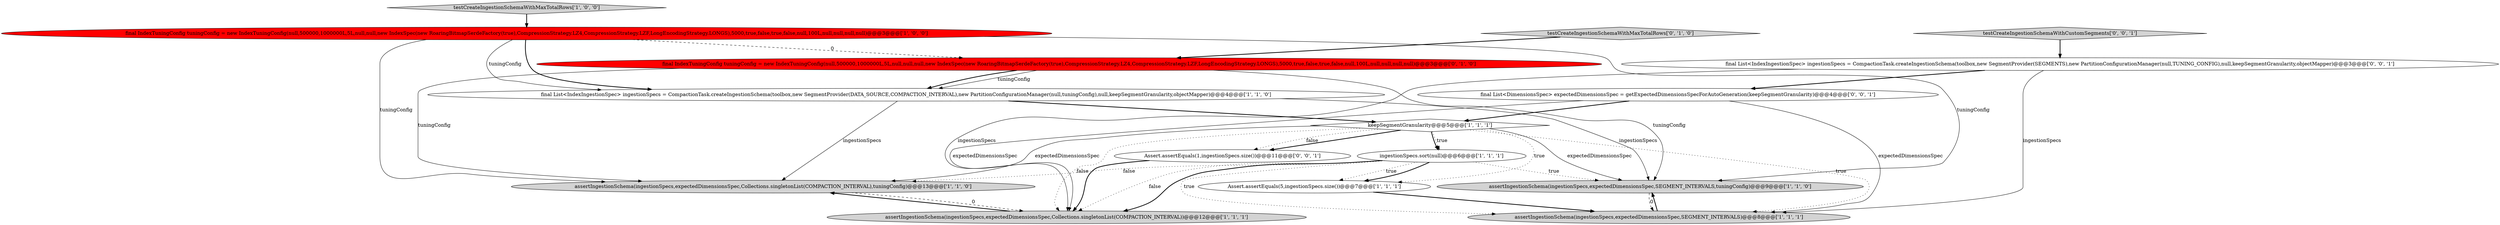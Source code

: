 digraph {
3 [style = filled, label = "testCreateIngestionSchemaWithMaxTotalRows['1', '0', '0']", fillcolor = lightgray, shape = diamond image = "AAA0AAABBB1BBB"];
1 [style = filled, label = "assertIngestionSchema(ingestionSpecs,expectedDimensionsSpec,SEGMENT_INTERVALS,tuningConfig)@@@9@@@['1', '1', '0']", fillcolor = lightgray, shape = ellipse image = "AAA0AAABBB1BBB"];
4 [style = filled, label = "assertIngestionSchema(ingestionSpecs,expectedDimensionsSpec,Collections.singletonList(COMPACTION_INTERVAL))@@@12@@@['1', '1', '1']", fillcolor = lightgray, shape = ellipse image = "AAA0AAABBB1BBB"];
6 [style = filled, label = "final IndexTuningConfig tuningConfig = new IndexTuningConfig(null,500000,1000000L,5L,null,null,new IndexSpec(new RoaringBitmapSerdeFactory(true),CompressionStrategy.LZ4,CompressionStrategy.LZF,LongEncodingStrategy.LONGS),5000,true,false,true,false,null,100L,null,null,null,null)@@@3@@@['1', '0', '0']", fillcolor = red, shape = ellipse image = "AAA1AAABBB1BBB"];
11 [style = filled, label = "testCreateIngestionSchemaWithMaxTotalRows['0', '1', '0']", fillcolor = lightgray, shape = diamond image = "AAA0AAABBB2BBB"];
13 [style = filled, label = "Assert.assertEquals(1,ingestionSpecs.size())@@@11@@@['0', '0', '1']", fillcolor = white, shape = ellipse image = "AAA0AAABBB3BBB"];
15 [style = filled, label = "testCreateIngestionSchemaWithCustomSegments['0', '0', '1']", fillcolor = lightgray, shape = diamond image = "AAA0AAABBB3BBB"];
9 [style = filled, label = "assertIngestionSchema(ingestionSpecs,expectedDimensionsSpec,Collections.singletonList(COMPACTION_INTERVAL),tuningConfig)@@@13@@@['1', '1', '0']", fillcolor = lightgray, shape = ellipse image = "AAA0AAABBB1BBB"];
7 [style = filled, label = "ingestionSpecs.sort(null)@@@6@@@['1', '1', '1']", fillcolor = white, shape = ellipse image = "AAA0AAABBB1BBB"];
12 [style = filled, label = "final List<IndexIngestionSpec> ingestionSpecs = CompactionTask.createIngestionSchema(toolbox,new SegmentProvider(SEGMENTS),new PartitionConfigurationManager(null,TUNING_CONFIG),null,keepSegmentGranularity,objectMapper)@@@3@@@['0', '0', '1']", fillcolor = white, shape = ellipse image = "AAA0AAABBB3BBB"];
14 [style = filled, label = "final List<DimensionsSpec> expectedDimensionsSpec = getExpectedDimensionsSpecForAutoGeneration(keepSegmentGranularity)@@@4@@@['0', '0', '1']", fillcolor = white, shape = ellipse image = "AAA0AAABBB3BBB"];
8 [style = filled, label = "assertIngestionSchema(ingestionSpecs,expectedDimensionsSpec,SEGMENT_INTERVALS)@@@8@@@['1', '1', '1']", fillcolor = lightgray, shape = ellipse image = "AAA0AAABBB1BBB"];
5 [style = filled, label = "Assert.assertEquals(5,ingestionSpecs.size())@@@7@@@['1', '1', '1']", fillcolor = white, shape = ellipse image = "AAA0AAABBB1BBB"];
10 [style = filled, label = "final IndexTuningConfig tuningConfig = new IndexTuningConfig(null,500000,1000000L,5L,null,null,null,new IndexSpec(new RoaringBitmapSerdeFactory(true),CompressionStrategy.LZ4,CompressionStrategy.LZF,LongEncodingStrategy.LONGS),5000,true,false,true,false,null,100L,null,null,null,null)@@@3@@@['0', '1', '0']", fillcolor = red, shape = ellipse image = "AAA1AAABBB2BBB"];
2 [style = filled, label = "keepSegmentGranularity@@@5@@@['1', '1', '1']", fillcolor = white, shape = diamond image = "AAA0AAABBB1BBB"];
0 [style = filled, label = "final List<IndexIngestionSpec> ingestionSpecs = CompactionTask.createIngestionSchema(toolbox,new SegmentProvider(DATA_SOURCE,COMPACTION_INTERVAL),new PartitionConfigurationManager(null,tuningConfig),null,keepSegmentGranularity,objectMapper)@@@4@@@['1', '1', '0']", fillcolor = white, shape = ellipse image = "AAA0AAABBB1BBB"];
2->9 [style = solid, label="expectedDimensionsSpec"];
4->9 [style = bold, label=""];
10->0 [style = solid, label="tuningConfig"];
5->8 [style = bold, label=""];
6->0 [style = solid, label="tuningConfig"];
10->9 [style = solid, label="tuningConfig"];
9->4 [style = dashed, label="0"];
6->1 [style = solid, label="tuningConfig"];
0->2 [style = bold, label=""];
3->6 [style = bold, label=""];
6->0 [style = bold, label=""];
7->4 [style = bold, label=""];
7->9 [style = dotted, label="false"];
6->9 [style = solid, label="tuningConfig"];
12->8 [style = solid, label="ingestionSpecs"];
2->13 [style = bold, label=""];
7->5 [style = dotted, label="true"];
6->10 [style = dashed, label="0"];
8->1 [style = bold, label=""];
7->5 [style = bold, label=""];
0->1 [style = solid, label="ingestionSpecs"];
0->9 [style = solid, label="ingestionSpecs"];
11->10 [style = bold, label=""];
14->4 [style = solid, label="expectedDimensionsSpec"];
7->4 [style = dotted, label="false"];
2->7 [style = dotted, label="true"];
10->0 [style = bold, label=""];
12->14 [style = bold, label=""];
14->8 [style = solid, label="expectedDimensionsSpec"];
12->4 [style = solid, label="ingestionSpecs"];
1->8 [style = dashed, label="0"];
14->2 [style = bold, label=""];
15->12 [style = bold, label=""];
2->1 [style = solid, label="expectedDimensionsSpec"];
2->4 [style = dotted, label="false"];
2->7 [style = bold, label=""];
2->5 [style = dotted, label="true"];
7->1 [style = dotted, label="true"];
7->8 [style = dotted, label="true"];
10->1 [style = solid, label="tuningConfig"];
2->8 [style = dotted, label="true"];
13->4 [style = bold, label=""];
2->13 [style = dotted, label="false"];
}
